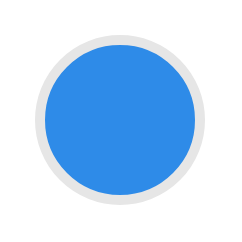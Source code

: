 <mxfile version="13.7.9" type="device"><diagram id="c7p1EWTPgxgB4tkEV6jv" name="Page-1"><mxGraphModel dx="784" dy="632" grid="1" gridSize="10" guides="1" tooltips="1" connect="1" arrows="1" fold="1" page="1" pageScale="1" pageWidth="120" pageHeight="120" math="0" shadow="0"><root><mxCell id="0"/><mxCell id="1" parent="0"/><mxCell id="PwUQANRlcSWq6uV0-OPk-1" value="" style="whiteSpace=wrap;html=1;aspect=fixed;strokeColor=none;fillColor=none;" parent="1" vertex="1"><mxGeometry x="240" width="120" height="120" as="geometry"/></mxCell><mxCell id="YckQvlZu4vS5bcaVpTfI-2" value="" style="ellipse;whiteSpace=wrap;html=1;aspect=fixed;strokeWidth=5;fontColor=#ffffff;strokeColor=#E6E6E6;fillColor=#2E8BE8;" parent="1" vertex="1"><mxGeometry x="260" y="20" width="80" height="80" as="geometry"/></mxCell></root></mxGraphModel></diagram></mxfile>